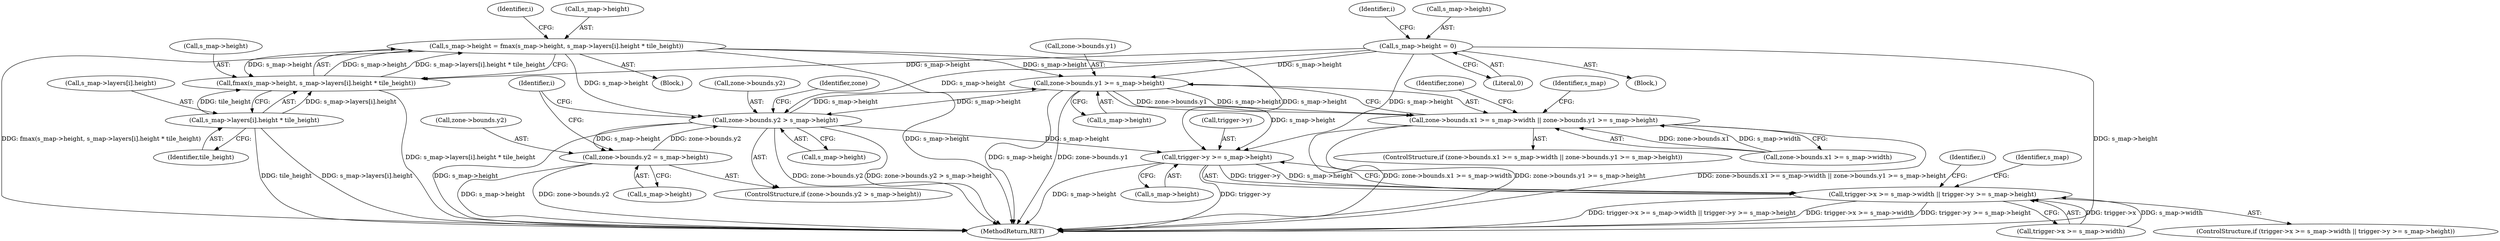 digraph "0_minisphere_252c1ca184cb38e1acb917aa0e451c5f08519996@pointer" {
"1000384" [label="(Call,zone->bounds.y1 >= s_map->height)"];
"1000332" [label="(Call,s_map->height = fmax(s_map->height, s_map->layers[i].height * tile_height))"];
"1000336" [label="(Call,fmax(s_map->height, s_map->layers[i].height * tile_height))"];
"1000288" [label="(Call,s_map->height = 0)"];
"1000340" [label="(Call,s_map->layers[i].height * tile_height)"];
"1000420" [label="(Call,zone->bounds.y2 > s_map->height)"];
"1000429" [label="(Call,zone->bounds.y2 = s_map->height)"];
"1000384" [label="(Call,zone->bounds.y1 >= s_map->height)"];
"1000374" [label="(Call,zone->bounds.x1 >= s_map->width || zone->bounds.y1 >= s_map->height)"];
"1000471" [label="(Call,trigger->y >= s_map->height)"];
"1000463" [label="(Call,trigger->x >= s_map->width || trigger->y >= s_map->height)"];
"1000292" [label="(Literal,0)"];
"1000348" [label="(Identifier,tile_height)"];
"1000385" [label="(Call,zone->bounds.y1)"];
"1000374" [label="(Call,zone->bounds.x1 >= s_map->width || zone->bounds.y1 >= s_map->height)"];
"1000464" [label="(Call,trigger->x >= s_map->width)"];
"1000462" [label="(ControlStructure,if (trigger->x >= s_map->width || trigger->y >= s_map->height))"];
"1000475" [label="(Call,s_map->height)"];
"1000314" [label="(Block,)"];
"1000332" [label="(Call,s_map->height = fmax(s_map->height, s_map->layers[i].height * tile_height))"];
"1000373" [label="(ControlStructure,if (zone->bounds.x1 >= s_map->width || zone->bounds.y1 >= s_map->height))"];
"1000303" [label="(Identifier,i)"];
"1000104" [label="(Block,)"];
"1000295" [label="(Identifier,i)"];
"1000485" [label="(MethodReturn,RET)"];
"1000453" [label="(Identifier,i)"];
"1000340" [label="(Call,s_map->layers[i].height * tile_height)"];
"1000471" [label="(Call,trigger->y >= s_map->height)"];
"1000432" [label="(Identifier,zone)"];
"1000480" [label="(Identifier,s_map)"];
"1000337" [label="(Call,s_map->height)"];
"1000390" [label="(Call,s_map->height)"];
"1000289" [label="(Call,s_map->height)"];
"1000404" [label="(Identifier,zone)"];
"1000419" [label="(ControlStructure,if (zone->bounds.y2 > s_map->height))"];
"1000375" [label="(Call,zone->bounds.x1 >= s_map->width)"];
"1000341" [label="(Call,s_map->layers[i].height)"];
"1000472" [label="(Call,trigger->y)"];
"1000421" [label="(Call,zone->bounds.y2)"];
"1000429" [label="(Call,zone->bounds.y2 = s_map->height)"];
"1000426" [label="(Call,s_map->height)"];
"1000430" [label="(Call,zone->bounds.y2)"];
"1000288" [label="(Call,s_map->height = 0)"];
"1000463" [label="(Call,trigger->x >= s_map->width || trigger->y >= s_map->height)"];
"1000420" [label="(Call,zone->bounds.y2 > s_map->height)"];
"1000333" [label="(Call,s_map->height)"];
"1000336" [label="(Call,fmax(s_map->height, s_map->layers[i].height * tile_height))"];
"1000395" [label="(Identifier,s_map)"];
"1000435" [label="(Call,s_map->height)"];
"1000384" [label="(Call,zone->bounds.y1 >= s_map->height)"];
"1000364" [label="(Identifier,i)"];
"1000384" -> "1000374"  [label="AST: "];
"1000384" -> "1000390"  [label="CFG: "];
"1000385" -> "1000384"  [label="AST: "];
"1000390" -> "1000384"  [label="AST: "];
"1000374" -> "1000384"  [label="CFG: "];
"1000384" -> "1000485"  [label="DDG: s_map->height"];
"1000384" -> "1000485"  [label="DDG: zone->bounds.y1"];
"1000384" -> "1000374"  [label="DDG: zone->bounds.y1"];
"1000384" -> "1000374"  [label="DDG: s_map->height"];
"1000332" -> "1000384"  [label="DDG: s_map->height"];
"1000288" -> "1000384"  [label="DDG: s_map->height"];
"1000420" -> "1000384"  [label="DDG: s_map->height"];
"1000384" -> "1000420"  [label="DDG: s_map->height"];
"1000384" -> "1000471"  [label="DDG: s_map->height"];
"1000332" -> "1000314"  [label="AST: "];
"1000332" -> "1000336"  [label="CFG: "];
"1000333" -> "1000332"  [label="AST: "];
"1000336" -> "1000332"  [label="AST: "];
"1000303" -> "1000332"  [label="CFG: "];
"1000332" -> "1000485"  [label="DDG: fmax(s_map->height, s_map->layers[i].height * tile_height)"];
"1000332" -> "1000485"  [label="DDG: s_map->height"];
"1000336" -> "1000332"  [label="DDG: s_map->height"];
"1000336" -> "1000332"  [label="DDG: s_map->layers[i].height * tile_height"];
"1000332" -> "1000336"  [label="DDG: s_map->height"];
"1000332" -> "1000420"  [label="DDG: s_map->height"];
"1000332" -> "1000471"  [label="DDG: s_map->height"];
"1000336" -> "1000340"  [label="CFG: "];
"1000337" -> "1000336"  [label="AST: "];
"1000340" -> "1000336"  [label="AST: "];
"1000336" -> "1000485"  [label="DDG: s_map->layers[i].height * tile_height"];
"1000288" -> "1000336"  [label="DDG: s_map->height"];
"1000340" -> "1000336"  [label="DDG: s_map->layers[i].height"];
"1000340" -> "1000336"  [label="DDG: tile_height"];
"1000288" -> "1000104"  [label="AST: "];
"1000288" -> "1000292"  [label="CFG: "];
"1000289" -> "1000288"  [label="AST: "];
"1000292" -> "1000288"  [label="AST: "];
"1000295" -> "1000288"  [label="CFG: "];
"1000288" -> "1000485"  [label="DDG: s_map->height"];
"1000288" -> "1000420"  [label="DDG: s_map->height"];
"1000288" -> "1000471"  [label="DDG: s_map->height"];
"1000340" -> "1000348"  [label="CFG: "];
"1000341" -> "1000340"  [label="AST: "];
"1000348" -> "1000340"  [label="AST: "];
"1000340" -> "1000485"  [label="DDG: tile_height"];
"1000340" -> "1000485"  [label="DDG: s_map->layers[i].height"];
"1000420" -> "1000419"  [label="AST: "];
"1000420" -> "1000426"  [label="CFG: "];
"1000421" -> "1000420"  [label="AST: "];
"1000426" -> "1000420"  [label="AST: "];
"1000432" -> "1000420"  [label="CFG: "];
"1000364" -> "1000420"  [label="CFG: "];
"1000420" -> "1000485"  [label="DDG: zone->bounds.y2 > s_map->height"];
"1000420" -> "1000485"  [label="DDG: s_map->height"];
"1000420" -> "1000485"  [label="DDG: zone->bounds.y2"];
"1000429" -> "1000420"  [label="DDG: zone->bounds.y2"];
"1000420" -> "1000429"  [label="DDG: s_map->height"];
"1000420" -> "1000471"  [label="DDG: s_map->height"];
"1000429" -> "1000419"  [label="AST: "];
"1000429" -> "1000435"  [label="CFG: "];
"1000430" -> "1000429"  [label="AST: "];
"1000435" -> "1000429"  [label="AST: "];
"1000364" -> "1000429"  [label="CFG: "];
"1000429" -> "1000485"  [label="DDG: s_map->height"];
"1000429" -> "1000485"  [label="DDG: zone->bounds.y2"];
"1000374" -> "1000373"  [label="AST: "];
"1000374" -> "1000375"  [label="CFG: "];
"1000375" -> "1000374"  [label="AST: "];
"1000395" -> "1000374"  [label="CFG: "];
"1000404" -> "1000374"  [label="CFG: "];
"1000374" -> "1000485"  [label="DDG: zone->bounds.x1 >= s_map->width"];
"1000374" -> "1000485"  [label="DDG: zone->bounds.y1 >= s_map->height"];
"1000374" -> "1000485"  [label="DDG: zone->bounds.x1 >= s_map->width || zone->bounds.y1 >= s_map->height"];
"1000375" -> "1000374"  [label="DDG: zone->bounds.x1"];
"1000375" -> "1000374"  [label="DDG: s_map->width"];
"1000471" -> "1000463"  [label="AST: "];
"1000471" -> "1000475"  [label="CFG: "];
"1000472" -> "1000471"  [label="AST: "];
"1000475" -> "1000471"  [label="AST: "];
"1000463" -> "1000471"  [label="CFG: "];
"1000471" -> "1000485"  [label="DDG: trigger->y"];
"1000471" -> "1000485"  [label="DDG: s_map->height"];
"1000471" -> "1000463"  [label="DDG: trigger->y"];
"1000471" -> "1000463"  [label="DDG: s_map->height"];
"1000463" -> "1000462"  [label="AST: "];
"1000463" -> "1000464"  [label="CFG: "];
"1000464" -> "1000463"  [label="AST: "];
"1000480" -> "1000463"  [label="CFG: "];
"1000453" -> "1000463"  [label="CFG: "];
"1000463" -> "1000485"  [label="DDG: trigger->x >= s_map->width || trigger->y >= s_map->height"];
"1000463" -> "1000485"  [label="DDG: trigger->x >= s_map->width"];
"1000463" -> "1000485"  [label="DDG: trigger->y >= s_map->height"];
"1000464" -> "1000463"  [label="DDG: trigger->x"];
"1000464" -> "1000463"  [label="DDG: s_map->width"];
}
